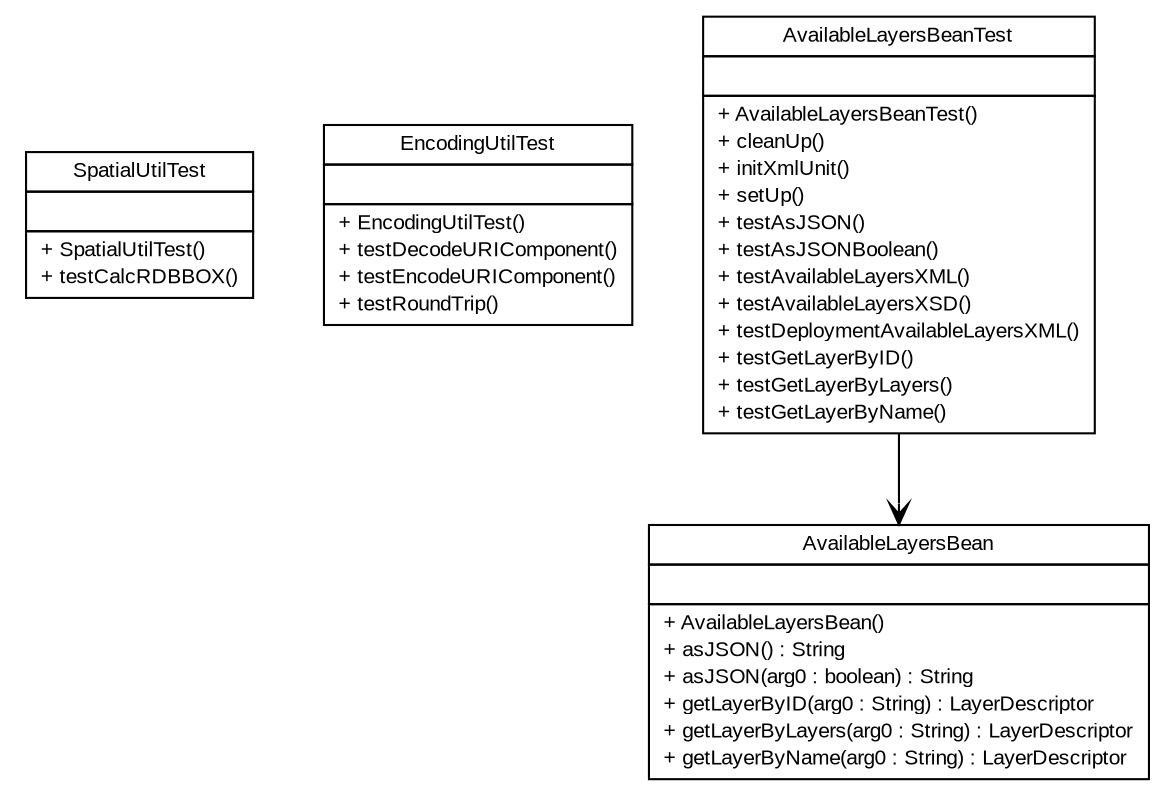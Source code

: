 #!/usr/local/bin/dot
#
# Class diagram 
# Generated by UMLGraph version R5_6 (http://www.umlgraph.org/)
#

digraph G {
	edge [fontname="arial",fontsize=10,labelfontname="arial",labelfontsize=10];
	node [fontname="arial",fontsize=10,shape=plaintext];
	nodesep=0.25;
	ranksep=0.5;
	// nl.mineleni.cbsviewer.util.SpatialUtilTest
	c99 [label=<<table title="nl.mineleni.cbsviewer.util.SpatialUtilTest" border="0" cellborder="1" cellspacing="0" cellpadding="2" port="p" href="./SpatialUtilTest.html">
		<tr><td><table border="0" cellspacing="0" cellpadding="1">
<tr><td align="center" balign="center"> SpatialUtilTest </td></tr>
		</table></td></tr>
		<tr><td><table border="0" cellspacing="0" cellpadding="1">
<tr><td align="left" balign="left">  </td></tr>
		</table></td></tr>
		<tr><td><table border="0" cellspacing="0" cellpadding="1">
<tr><td align="left" balign="left"> + SpatialUtilTest() </td></tr>
<tr><td align="left" balign="left"> + testCalcRDBBOX() </td></tr>
		</table></td></tr>
		</table>>, URL="./SpatialUtilTest.html", fontname="arial", fontcolor="black", fontsize=10.0];
	// nl.mineleni.cbsviewer.util.EncodingUtilTest
	c100 [label=<<table title="nl.mineleni.cbsviewer.util.EncodingUtilTest" border="0" cellborder="1" cellspacing="0" cellpadding="2" port="p" href="./EncodingUtilTest.html">
		<tr><td><table border="0" cellspacing="0" cellpadding="1">
<tr><td align="center" balign="center"> EncodingUtilTest </td></tr>
		</table></td></tr>
		<tr><td><table border="0" cellspacing="0" cellpadding="1">
<tr><td align="left" balign="left">  </td></tr>
		</table></td></tr>
		<tr><td><table border="0" cellspacing="0" cellpadding="1">
<tr><td align="left" balign="left"> + EncodingUtilTest() </td></tr>
<tr><td align="left" balign="left"> + testDecodeURIComponent() </td></tr>
<tr><td align="left" balign="left"> + testEncodeURIComponent() </td></tr>
<tr><td align="left" balign="left"> + testRoundTrip() </td></tr>
		</table></td></tr>
		</table>>, URL="./EncodingUtilTest.html", fontname="arial", fontcolor="black", fontsize=10.0];
	// nl.mineleni.cbsviewer.util.AvailableLayersBeanTest
	c101 [label=<<table title="nl.mineleni.cbsviewer.util.AvailableLayersBeanTest" border="0" cellborder="1" cellspacing="0" cellpadding="2" port="p" href="./AvailableLayersBeanTest.html">
		<tr><td><table border="0" cellspacing="0" cellpadding="1">
<tr><td align="center" balign="center"> AvailableLayersBeanTest </td></tr>
		</table></td></tr>
		<tr><td><table border="0" cellspacing="0" cellpadding="1">
<tr><td align="left" balign="left">  </td></tr>
		</table></td></tr>
		<tr><td><table border="0" cellspacing="0" cellpadding="1">
<tr><td align="left" balign="left"> + AvailableLayersBeanTest() </td></tr>
<tr><td align="left" balign="left"> + cleanUp() </td></tr>
<tr><td align="left" balign="left"> + initXmlUnit() </td></tr>
<tr><td align="left" balign="left"> + setUp() </td></tr>
<tr><td align="left" balign="left"> + testAsJSON() </td></tr>
<tr><td align="left" balign="left"> + testAsJSONBoolean() </td></tr>
<tr><td align="left" balign="left"> + testAvailableLayersXML() </td></tr>
<tr><td align="left" balign="left"> + testAvailableLayersXSD() </td></tr>
<tr><td align="left" balign="left"> + testDeploymentAvailableLayersXML() </td></tr>
<tr><td align="left" balign="left"> + testGetLayerByID() </td></tr>
<tr><td align="left" balign="left"> + testGetLayerByLayers() </td></tr>
<tr><td align="left" balign="left"> + testGetLayerByName() </td></tr>
		</table></td></tr>
		</table>>, URL="./AvailableLayersBeanTest.html", fontname="arial", fontcolor="black", fontsize=10.0];
	// nl.mineleni.cbsviewer.util.AvailableLayersBeanTest NAVASSOC nl.mineleni.cbsviewer.util.AvailableLayersBean
	c101:p -> c105:p [taillabel="", label="", headlabel="", fontname="arial", fontcolor="black", fontsize=10.0, color="black", arrowhead=open];
	// nl.mineleni.cbsviewer.util.AvailableLayersBean
	c105 [label=<<table title="nl.mineleni.cbsviewer.util.AvailableLayersBean" border="0" cellborder="1" cellspacing="0" cellpadding="2" port="p">
		<tr><td><table border="0" cellspacing="0" cellpadding="1">
<tr><td align="center" balign="center"> AvailableLayersBean </td></tr>
		</table></td></tr>
		<tr><td><table border="0" cellspacing="0" cellpadding="1">
<tr><td align="left" balign="left">  </td></tr>
		</table></td></tr>
		<tr><td><table border="0" cellspacing="0" cellpadding="1">
<tr><td align="left" balign="left"> + AvailableLayersBean() </td></tr>
<tr><td align="left" balign="left"> + asJSON() : String </td></tr>
<tr><td align="left" balign="left"> + asJSON(arg0 : boolean) : String </td></tr>
<tr><td align="left" balign="left"> + getLayerByID(arg0 : String) : LayerDescriptor </td></tr>
<tr><td align="left" balign="left"> + getLayerByLayers(arg0 : String) : LayerDescriptor </td></tr>
<tr><td align="left" balign="left"> + getLayerByName(arg0 : String) : LayerDescriptor </td></tr>
		</table></td></tr>
		</table>>, URL="null", fontname="arial", fontcolor="black", fontsize=10.0];
}

